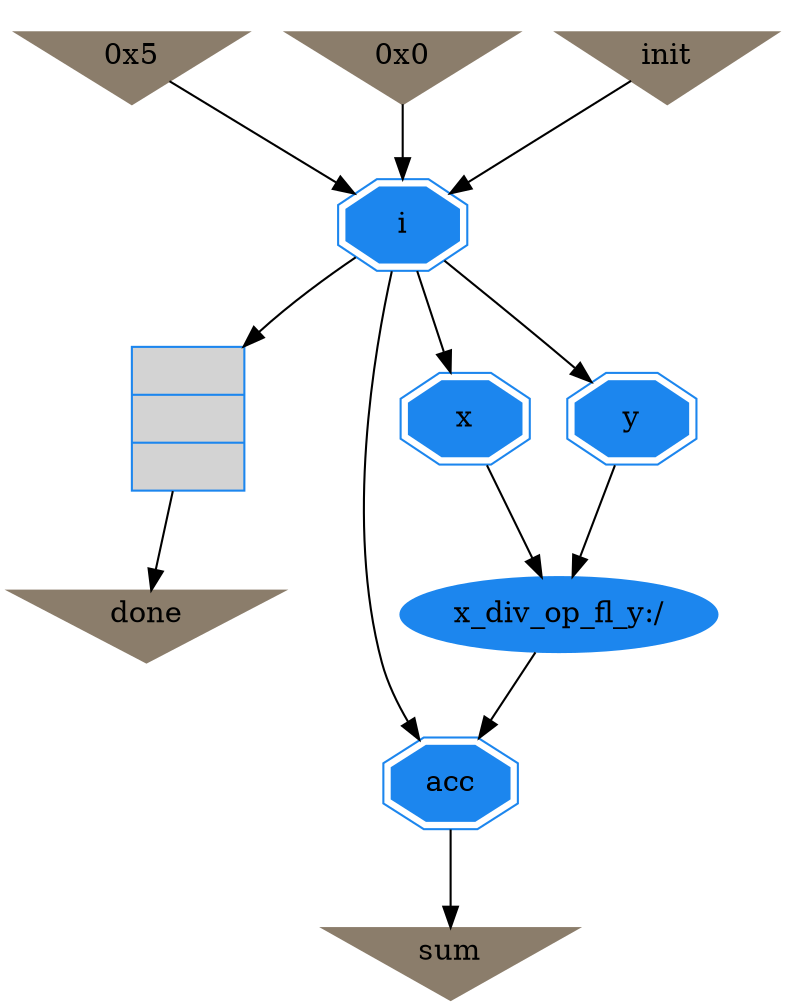 digraph dotprod {
	// Components (Nodes)
	node [shape=ellipse, style=filled, color=dodgerblue2];
	"done" [color=bisque4 shape=invtriangle label="done"];
	"c13" [label="{||}" shape=record fillcolor=lightgray  color=dodgerblue2 ];
	"c12" [color=bisque4 shape=invtriangle label="0x5"];
	"c11" [color=bisque4 shape=invtriangle label="0x0"];
	"x_div_op_fl_y" [label="x_div_op_fl_y:/"  color=dodgerblue2 ];
	"acc" [label="acc" shape=doubleoctagon  color=dodgerblue2 ];
	"x" [label="x" shape=doubleoctagon  color=dodgerblue2 ];
	"sum" [color=bisque4 shape=invtriangle label="sum"];
	"y" [label="y" shape=doubleoctagon  color=dodgerblue2 ];
	"i" [label="i" shape=doubleoctagon  color=dodgerblue2 ];
	"init" [color=bisque4 shape=invtriangle label="init"];

	// Signals (Edges)
	"c11" -> "i"
	"i" -> "c13":input
	"c13" -> "done"
	"init" -> "i"
	"i" -> "acc"
	"y" -> "x_div_op_fl_y"
	"i" -> "y"
	"c12" -> "i"
	"acc" -> "sum"
	"x_div_op_fl_y" -> "acc"
	"x" -> "x_div_op_fl_y"
	"i" -> "x"
}
